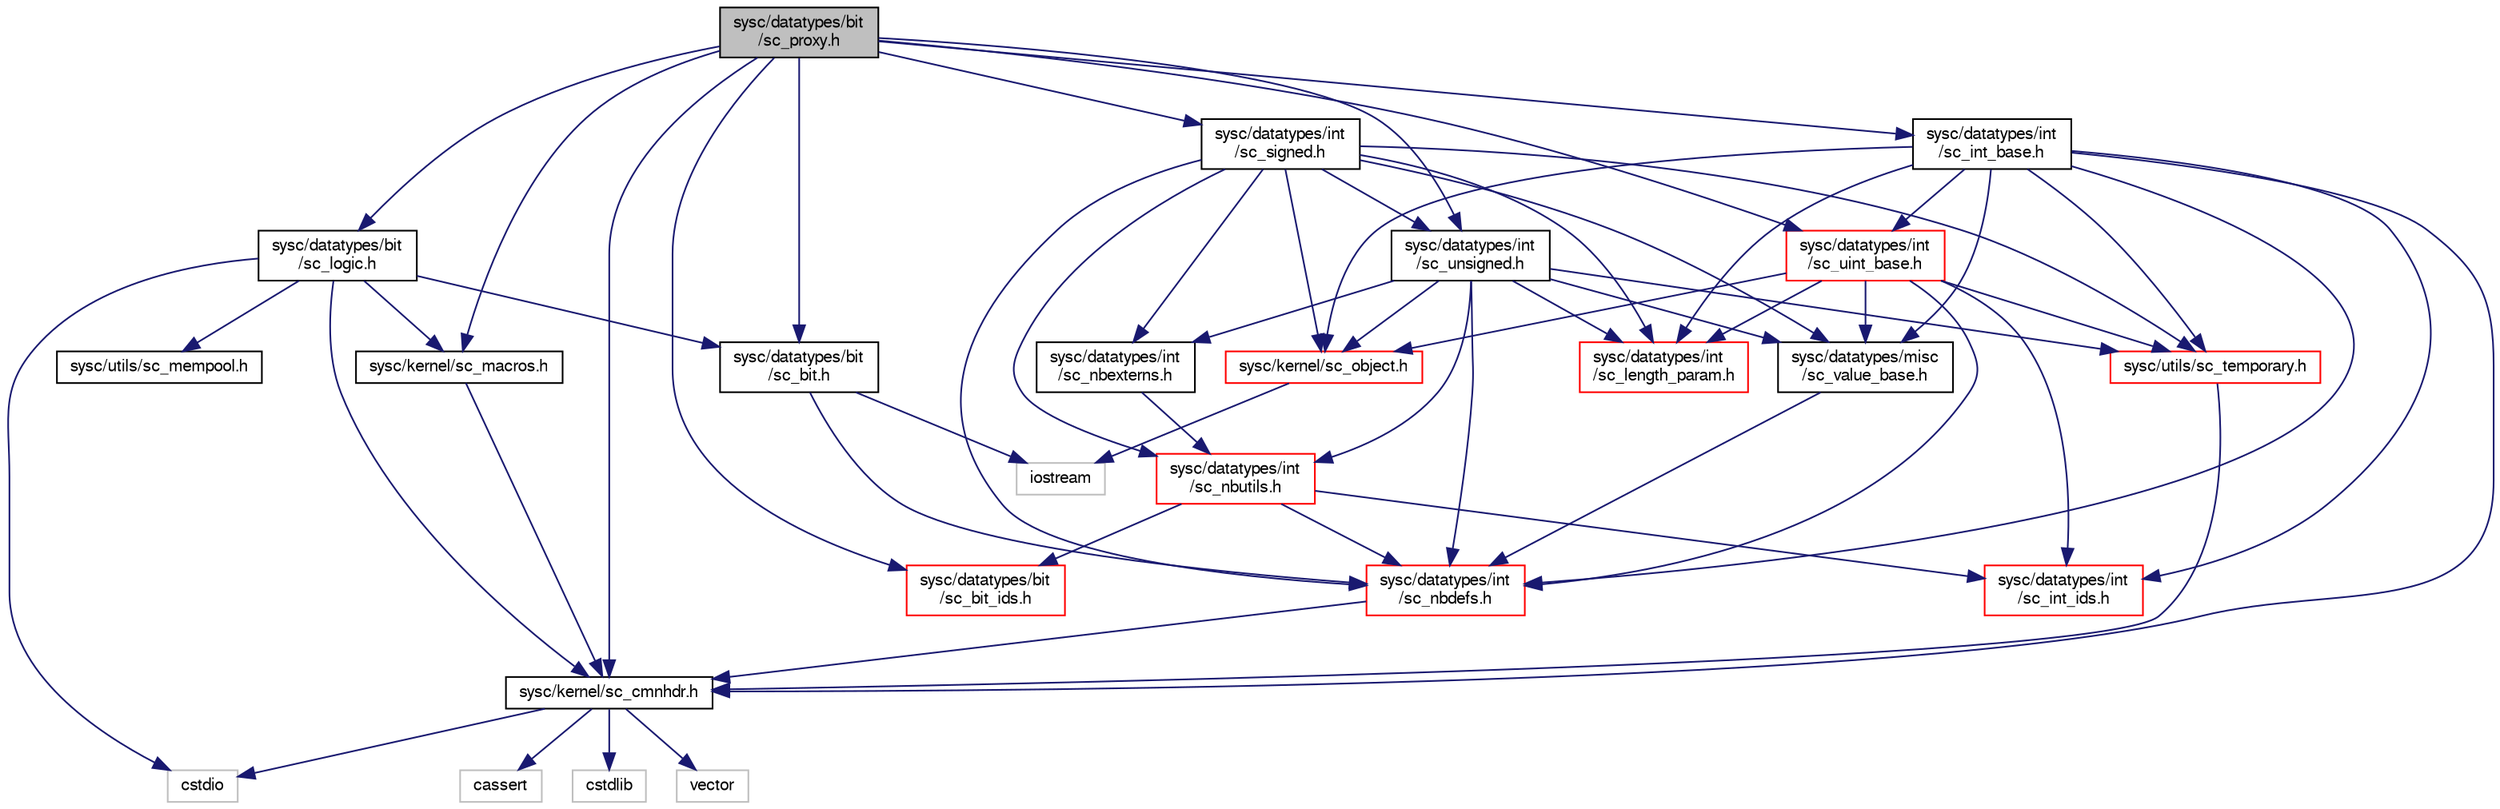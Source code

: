 digraph "sysc/datatypes/bit/sc_proxy.h"
{
  edge [fontname="FreeSans",fontsize="10",labelfontname="FreeSans",labelfontsize="10"];
  node [fontname="FreeSans",fontsize="10",shape=record];
  Node0 [label="sysc/datatypes/bit\l/sc_proxy.h",height=0.2,width=0.4,color="black", fillcolor="grey75", style="filled", fontcolor="black"];
  Node0 -> Node1 [color="midnightblue",fontsize="10",style="solid",fontname="FreeSans"];
  Node1 [label="sysc/kernel/sc_cmnhdr.h",height=0.2,width=0.4,color="black", fillcolor="white", style="filled",URL="$a00224.html"];
  Node1 -> Node2 [color="midnightblue",fontsize="10",style="solid",fontname="FreeSans"];
  Node2 [label="cassert",height=0.2,width=0.4,color="grey75", fillcolor="white", style="filled"];
  Node1 -> Node3 [color="midnightblue",fontsize="10",style="solid",fontname="FreeSans"];
  Node3 [label="cstdio",height=0.2,width=0.4,color="grey75", fillcolor="white", style="filled"];
  Node1 -> Node4 [color="midnightblue",fontsize="10",style="solid",fontname="FreeSans"];
  Node4 [label="cstdlib",height=0.2,width=0.4,color="grey75", fillcolor="white", style="filled"];
  Node1 -> Node5 [color="midnightblue",fontsize="10",style="solid",fontname="FreeSans"];
  Node5 [label="vector",height=0.2,width=0.4,color="grey75", fillcolor="white", style="filled"];
  Node0 -> Node6 [color="midnightblue",fontsize="10",style="solid",fontname="FreeSans"];
  Node6 [label="sysc/datatypes/int\l/sc_signed.h",height=0.2,width=0.4,color="black", fillcolor="white", style="filled",URL="$a00203.html"];
  Node6 -> Node7 [color="midnightblue",fontsize="10",style="solid",fontname="FreeSans"];
  Node7 [label="sysc/kernel/sc_object.h",height=0.2,width=0.4,color="red", fillcolor="white", style="filled",URL="$a00281.html"];
  Node7 -> Node10 [color="midnightblue",fontsize="10",style="solid",fontname="FreeSans"];
  Node10 [label="iostream",height=0.2,width=0.4,color="grey75", fillcolor="white", style="filled"];
  Node6 -> Node11 [color="midnightblue",fontsize="10",style="solid",fontname="FreeSans"];
  Node11 [label="sysc/datatypes/misc\l/sc_value_base.h",height=0.2,width=0.4,color="black", fillcolor="white", style="filled",URL="$a00218.html"];
  Node11 -> Node12 [color="midnightblue",fontsize="10",style="solid",fontname="FreeSans"];
  Node12 [label="sysc/datatypes/int\l/sc_nbdefs.h",height=0.2,width=0.4,color="red", fillcolor="white", style="filled",URL="$a00194.html"];
  Node12 -> Node1 [color="midnightblue",fontsize="10",style="solid",fontname="FreeSans"];
  Node6 -> Node16 [color="midnightblue",fontsize="10",style="solid",fontname="FreeSans"];
  Node16 [label="sysc/utils/sc_temporary.h",height=0.2,width=0.4,color="red", fillcolor="white", style="filled",URL="$a00389.html"];
  Node16 -> Node1 [color="midnightblue",fontsize="10",style="solid",fontname="FreeSans"];
  Node6 -> Node18 [color="midnightblue",fontsize="10",style="solid",fontname="FreeSans"];
  Node18 [label="sysc/datatypes/int\l/sc_length_param.h",height=0.2,width=0.4,color="red", fillcolor="white", style="filled",URL="$a00191.html"];
  Node6 -> Node12 [color="midnightblue",fontsize="10",style="solid",fontname="FreeSans"];
  Node6 -> Node39 [color="midnightblue",fontsize="10",style="solid",fontname="FreeSans"];
  Node39 [label="sysc/datatypes/int\l/sc_nbutils.h",height=0.2,width=0.4,color="red", fillcolor="white", style="filled",URL="$a00200.html"];
  Node39 -> Node42 [color="midnightblue",fontsize="10",style="solid",fontname="FreeSans"];
  Node42 [label="sysc/datatypes/bit\l/sc_bit_ids.h",height=0.2,width=0.4,color="red", fillcolor="white", style="filled",URL="$a00086.html"];
  Node39 -> Node43 [color="midnightblue",fontsize="10",style="solid",fontname="FreeSans"];
  Node43 [label="sysc/datatypes/int\l/sc_int_ids.h",height=0.2,width=0.4,color="red", fillcolor="white", style="filled",URL="$a00188.html"];
  Node39 -> Node12 [color="midnightblue",fontsize="10",style="solid",fontname="FreeSans"];
  Node6 -> Node48 [color="midnightblue",fontsize="10",style="solid",fontname="FreeSans"];
  Node48 [label="sysc/datatypes/int\l/sc_nbexterns.h",height=0.2,width=0.4,color="black", fillcolor="white", style="filled",URL="$a00197.html"];
  Node48 -> Node39 [color="midnightblue",fontsize="10",style="solid",fontname="FreeSans"];
  Node6 -> Node49 [color="midnightblue",fontsize="10",style="solid",fontname="FreeSans"];
  Node49 [label="sysc/datatypes/int\l/sc_unsigned.h",height=0.2,width=0.4,color="black", fillcolor="white", style="filled",URL="$a00212.html"];
  Node49 -> Node7 [color="midnightblue",fontsize="10",style="solid",fontname="FreeSans"];
  Node49 -> Node11 [color="midnightblue",fontsize="10",style="solid",fontname="FreeSans"];
  Node49 -> Node16 [color="midnightblue",fontsize="10",style="solid",fontname="FreeSans"];
  Node49 -> Node18 [color="midnightblue",fontsize="10",style="solid",fontname="FreeSans"];
  Node49 -> Node12 [color="midnightblue",fontsize="10",style="solid",fontname="FreeSans"];
  Node49 -> Node39 [color="midnightblue",fontsize="10",style="solid",fontname="FreeSans"];
  Node49 -> Node48 [color="midnightblue",fontsize="10",style="solid",fontname="FreeSans"];
  Node0 -> Node49 [color="midnightblue",fontsize="10",style="solid",fontname="FreeSans"];
  Node0 -> Node50 [color="midnightblue",fontsize="10",style="solid",fontname="FreeSans"];
  Node50 [label="sysc/datatypes/int\l/sc_int_base.h",height=0.2,width=0.4,color="black", fillcolor="white", style="filled",URL="$a00185.html"];
  Node50 -> Node1 [color="midnightblue",fontsize="10",style="solid",fontname="FreeSans"];
  Node50 -> Node7 [color="midnightblue",fontsize="10",style="solid",fontname="FreeSans"];
  Node50 -> Node11 [color="midnightblue",fontsize="10",style="solid",fontname="FreeSans"];
  Node50 -> Node43 [color="midnightblue",fontsize="10",style="solid",fontname="FreeSans"];
  Node50 -> Node18 [color="midnightblue",fontsize="10",style="solid",fontname="FreeSans"];
  Node50 -> Node12 [color="midnightblue",fontsize="10",style="solid",fontname="FreeSans"];
  Node50 -> Node51 [color="midnightblue",fontsize="10",style="solid",fontname="FreeSans"];
  Node51 [label="sysc/datatypes/int\l/sc_uint_base.h",height=0.2,width=0.4,color="red", fillcolor="white", style="filled",URL="$a00209.html"];
  Node51 -> Node7 [color="midnightblue",fontsize="10",style="solid",fontname="FreeSans"];
  Node51 -> Node11 [color="midnightblue",fontsize="10",style="solid",fontname="FreeSans"];
  Node51 -> Node43 [color="midnightblue",fontsize="10",style="solid",fontname="FreeSans"];
  Node51 -> Node18 [color="midnightblue",fontsize="10",style="solid",fontname="FreeSans"];
  Node51 -> Node12 [color="midnightblue",fontsize="10",style="solid",fontname="FreeSans"];
  Node51 -> Node16 [color="midnightblue",fontsize="10",style="solid",fontname="FreeSans"];
  Node50 -> Node16 [color="midnightblue",fontsize="10",style="solid",fontname="FreeSans"];
  Node0 -> Node51 [color="midnightblue",fontsize="10",style="solid",fontname="FreeSans"];
  Node0 -> Node52 [color="midnightblue",fontsize="10",style="solid",fontname="FreeSans"];
  Node52 [label="sysc/datatypes/bit\l/sc_bit.h",height=0.2,width=0.4,color="black", fillcolor="white", style="filled",URL="$a00083.html"];
  Node52 -> Node12 [color="midnightblue",fontsize="10",style="solid",fontname="FreeSans"];
  Node52 -> Node10 [color="midnightblue",fontsize="10",style="solid",fontname="FreeSans"];
  Node0 -> Node42 [color="midnightblue",fontsize="10",style="solid",fontname="FreeSans"];
  Node0 -> Node53 [color="midnightblue",fontsize="10",style="solid",fontname="FreeSans"];
  Node53 [label="sysc/datatypes/bit\l/sc_logic.h",height=0.2,width=0.4,color="black", fillcolor="white", style="filled",URL="$a00098.html"];
  Node53 -> Node3 [color="midnightblue",fontsize="10",style="solid",fontname="FreeSans"];
  Node53 -> Node1 [color="midnightblue",fontsize="10",style="solid",fontname="FreeSans"];
  Node53 -> Node54 [color="midnightblue",fontsize="10",style="solid",fontname="FreeSans"];
  Node54 [label="sysc/kernel/sc_macros.h",height=0.2,width=0.4,color="black", fillcolor="white", style="filled",URL="$a00263.html"];
  Node54 -> Node1 [color="midnightblue",fontsize="10",style="solid",fontname="FreeSans"];
  Node53 -> Node55 [color="midnightblue",fontsize="10",style="solid",fontname="FreeSans"];
  Node55 [label="sysc/utils/sc_mempool.h",height=0.2,width=0.4,color="black", fillcolor="white", style="filled",URL="$a00365.html"];
  Node53 -> Node52 [color="midnightblue",fontsize="10",style="solid",fontname="FreeSans"];
  Node0 -> Node54 [color="midnightblue",fontsize="10",style="solid",fontname="FreeSans"];
}
